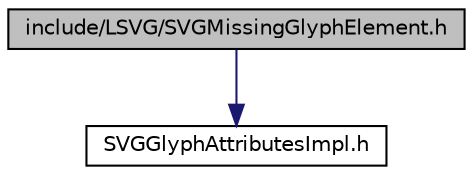 digraph G
{
  edge [fontname="Helvetica",fontsize="10",labelfontname="Helvetica",labelfontsize="10"];
  node [fontname="Helvetica",fontsize="10",shape=record];
  Node1 [label="include/LSVG/SVGMissingGlyphElement.h",height=0.2,width=0.4,color="black", fillcolor="grey75", style="filled" fontcolor="black"];
  Node1 -> Node2 [color="midnightblue",fontsize="10",style="solid",fontname="Helvetica"];
  Node2 [label="SVGGlyphAttributesImpl.h",height=0.2,width=0.4,color="black", fillcolor="white", style="filled",URL="$_s_v_g_glyph_attributes_impl_8h.html"];
}
